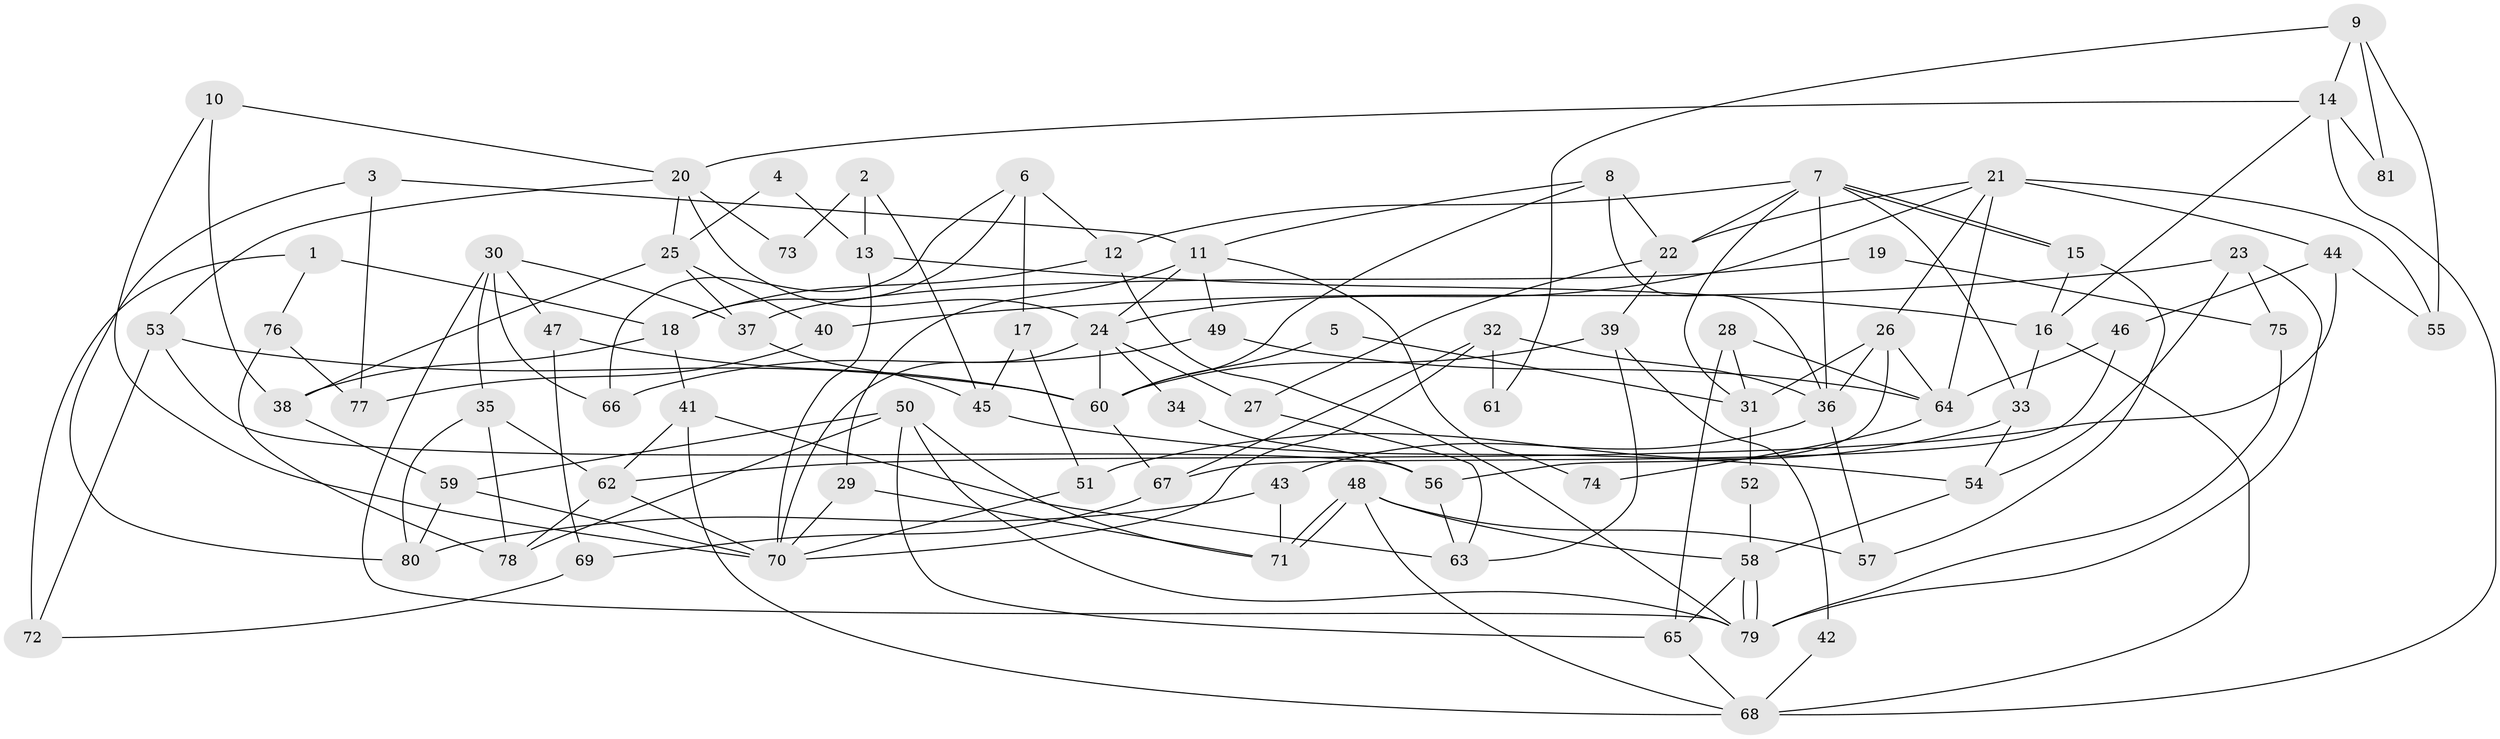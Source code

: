// Generated by graph-tools (version 1.1) at 2025/50/03/09/25 03:50:06]
// undirected, 81 vertices, 162 edges
graph export_dot {
graph [start="1"]
  node [color=gray90,style=filled];
  1;
  2;
  3;
  4;
  5;
  6;
  7;
  8;
  9;
  10;
  11;
  12;
  13;
  14;
  15;
  16;
  17;
  18;
  19;
  20;
  21;
  22;
  23;
  24;
  25;
  26;
  27;
  28;
  29;
  30;
  31;
  32;
  33;
  34;
  35;
  36;
  37;
  38;
  39;
  40;
  41;
  42;
  43;
  44;
  45;
  46;
  47;
  48;
  49;
  50;
  51;
  52;
  53;
  54;
  55;
  56;
  57;
  58;
  59;
  60;
  61;
  62;
  63;
  64;
  65;
  66;
  67;
  68;
  69;
  70;
  71;
  72;
  73;
  74;
  75;
  76;
  77;
  78;
  79;
  80;
  81;
  1 -- 72;
  1 -- 18;
  1 -- 76;
  2 -- 45;
  2 -- 13;
  2 -- 73;
  3 -- 80;
  3 -- 77;
  3 -- 11;
  4 -- 25;
  4 -- 13;
  5 -- 60;
  5 -- 31;
  6 -- 12;
  6 -- 17;
  6 -- 18;
  6 -- 66;
  7 -- 22;
  7 -- 15;
  7 -- 15;
  7 -- 12;
  7 -- 31;
  7 -- 33;
  7 -- 36;
  8 -- 36;
  8 -- 11;
  8 -- 22;
  8 -- 60;
  9 -- 14;
  9 -- 55;
  9 -- 61;
  9 -- 81;
  10 -- 70;
  10 -- 38;
  10 -- 20;
  11 -- 49;
  11 -- 24;
  11 -- 29;
  11 -- 74;
  12 -- 18;
  12 -- 79;
  13 -- 16;
  13 -- 70;
  14 -- 20;
  14 -- 68;
  14 -- 16;
  14 -- 81;
  15 -- 57;
  15 -- 16;
  16 -- 33;
  16 -- 68;
  17 -- 45;
  17 -- 51;
  18 -- 41;
  18 -- 38;
  19 -- 75;
  19 -- 37;
  20 -- 53;
  20 -- 24;
  20 -- 25;
  20 -- 73;
  21 -- 24;
  21 -- 26;
  21 -- 22;
  21 -- 44;
  21 -- 55;
  21 -- 64;
  22 -- 27;
  22 -- 39;
  23 -- 54;
  23 -- 79;
  23 -- 40;
  23 -- 75;
  24 -- 27;
  24 -- 34;
  24 -- 60;
  24 -- 70;
  25 -- 38;
  25 -- 37;
  25 -- 40;
  26 -- 64;
  26 -- 31;
  26 -- 36;
  26 -- 56;
  27 -- 63;
  28 -- 64;
  28 -- 65;
  28 -- 31;
  29 -- 71;
  29 -- 70;
  30 -- 79;
  30 -- 35;
  30 -- 37;
  30 -- 47;
  30 -- 66;
  31 -- 52;
  32 -- 70;
  32 -- 36;
  32 -- 61;
  32 -- 67;
  33 -- 51;
  33 -- 54;
  34 -- 56;
  35 -- 62;
  35 -- 80;
  35 -- 78;
  36 -- 43;
  36 -- 57;
  37 -- 45;
  38 -- 59;
  39 -- 60;
  39 -- 42;
  39 -- 63;
  40 -- 77;
  41 -- 68;
  41 -- 63;
  41 -- 62;
  42 -- 68;
  43 -- 71;
  43 -- 80;
  44 -- 62;
  44 -- 46;
  44 -- 55;
  45 -- 54;
  46 -- 67;
  46 -- 64;
  47 -- 60;
  47 -- 69;
  48 -- 68;
  48 -- 71;
  48 -- 71;
  48 -- 57;
  48 -- 58;
  49 -- 66;
  49 -- 64;
  50 -- 78;
  50 -- 79;
  50 -- 59;
  50 -- 65;
  50 -- 71;
  51 -- 70;
  52 -- 58;
  53 -- 56;
  53 -- 60;
  53 -- 72;
  54 -- 58;
  56 -- 63;
  58 -- 79;
  58 -- 79;
  58 -- 65;
  59 -- 70;
  59 -- 80;
  60 -- 67;
  62 -- 70;
  62 -- 78;
  64 -- 74;
  65 -- 68;
  67 -- 69;
  69 -- 72;
  75 -- 79;
  76 -- 78;
  76 -- 77;
}
